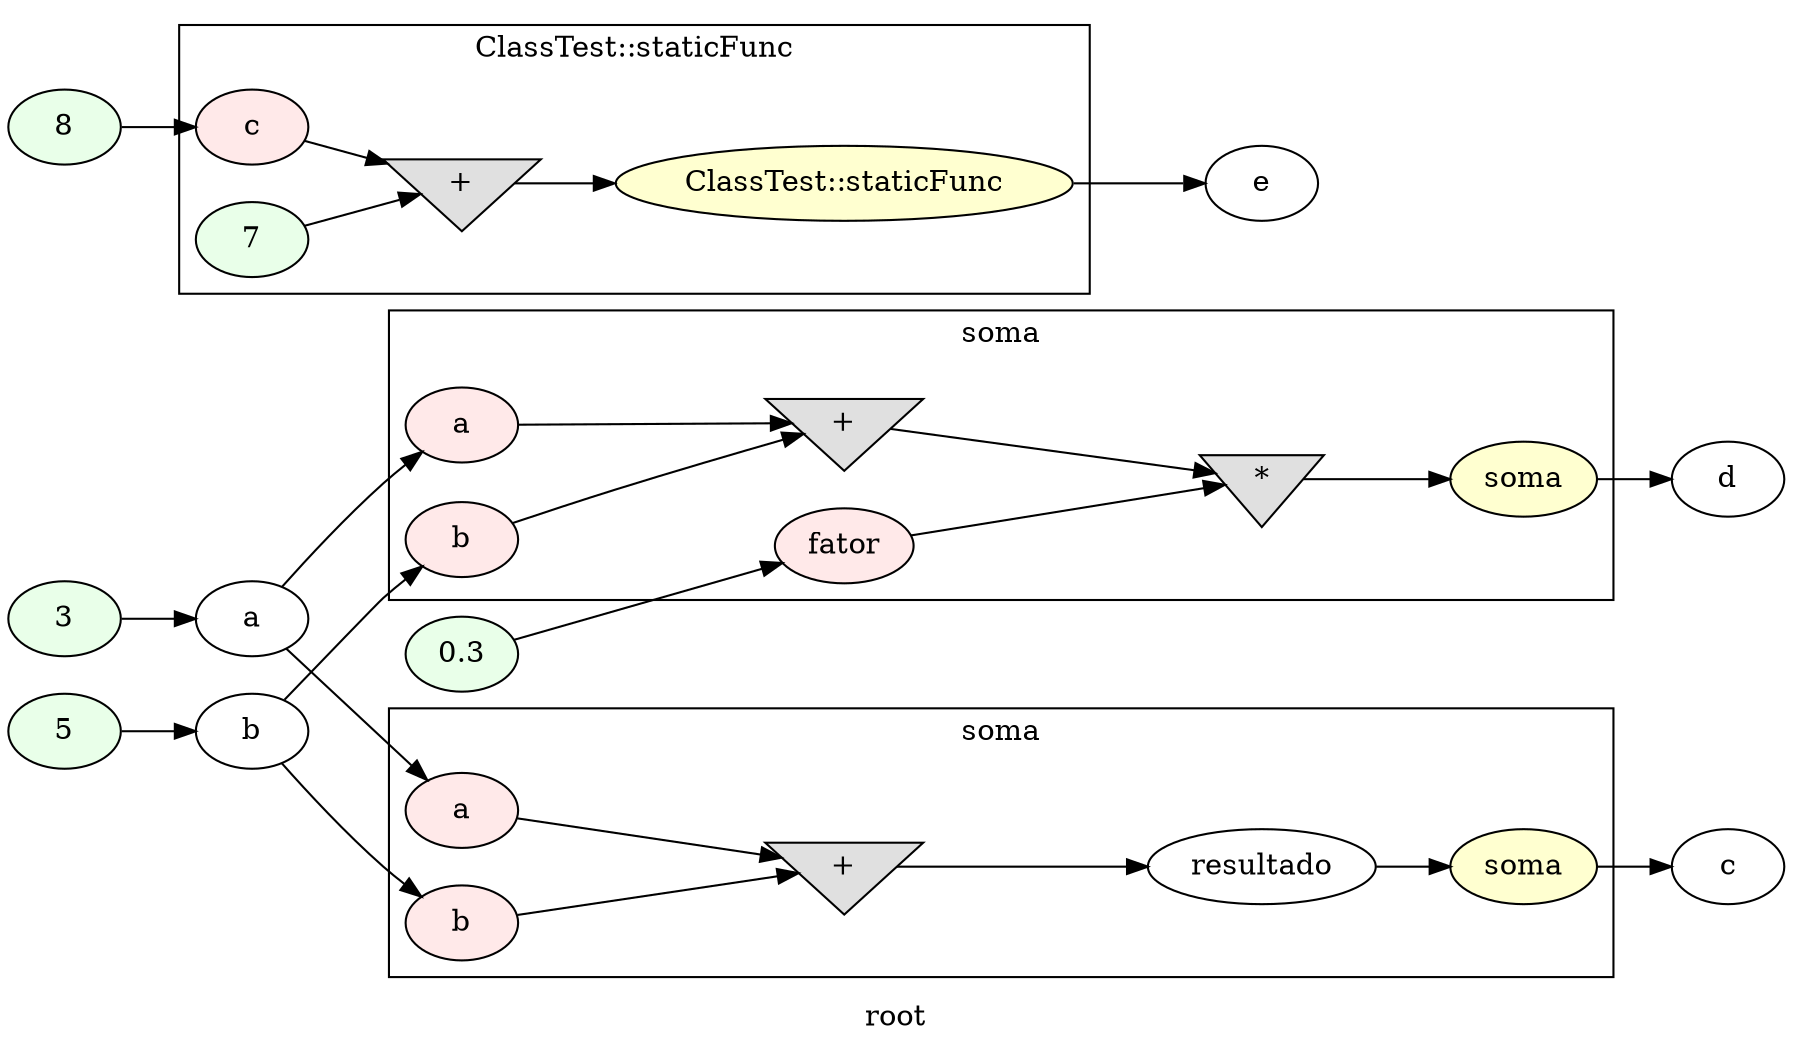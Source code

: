 digraph G
{
rankdir=LR;
label = "root";
	node_000016 [ label = "3", style=filled, fillcolor="#E9FFE9", startingline=25 ]
	node_000017 [ label = "a", startingline=25 ]
	node_000018 [ label = "5", style=filled, fillcolor="#E9FFE9", startingline=26 ]
	node_000019 [ label = "b", startingline=26 ]
	node_000025 [ label = "c", startingline=27 ]
	node_000026 [ label = "0.3", style=filled, fillcolor="#E9FFE9", startingline=29 ]
	node_000033 [ label = "d", startingline=29 ]
	node_000034 [ label = "8", style=filled, fillcolor="#E9FFE9", startingline=31 ]
	node_000039 [ label = "e", startingline=31 ]
subgraph cluster_1 {
label = "soma";
parent = "G";
startingline = 27;
	node_000020 [ label = "a", style=filled, fillcolor="#FFE9E9", startingline=2 ]
	node_000021 [ label = "b", style=filled, fillcolor="#FFE9E9", startingline=2 ]
	node_000022 [ label = "+", shape=invtriangle, style=filled, fillcolor="#E0E0E0", startingline=5 ]
	node_000023 [ label = "resultado", startingline=5 ]
	node_000024 [ label = "soma", style=filled, fillcolor="#FFFFD0", startingline=6 ]
}
subgraph cluster_2 {
label = "soma";
parent = "G";
startingline = 29;
	node_000027 [ label = "a", style=filled, fillcolor="#FFE9E9", startingline=9 ]
	node_000028 [ label = "b", style=filled, fillcolor="#FFE9E9", startingline=9 ]
	node_000029 [ label = "fator", style=filled, fillcolor="#FFE9E9", startingline=9 ]
	node_000030 [ label = "+", shape=invtriangle, style=filled, fillcolor="#E0E0E0", startingline=11 ]
	node_000031 [ label = "*", shape=invtriangle, style=filled, fillcolor="#E0E0E0", startingline=11 ]
	node_000032 [ label = "soma", style=filled, fillcolor="#FFFFD0", startingline=11 ]
}
subgraph cluster_3 {
label = "ClassTest::staticFunc";
parent = "G";
startingline = 31;
	node_000035 [ label = "c", style=filled, fillcolor="#FFE9E9", startingline=16 ]
	node_000036 [ label = "7", style=filled, fillcolor="#E9FFE9", startingline=18 ]
	node_000037 [ label = "+", shape=invtriangle, style=filled, fillcolor="#E0E0E0", startingline=18 ]
	node_000038 [ label = "ClassTest::staticFunc", style=filled, fillcolor="#FFFFD0", startingline=18 ]
}
	node_000016 -> node_000017
	node_000017 -> node_000020
	node_000017 -> node_000027
	node_000018 -> node_000019
	node_000019 -> node_000021
	node_000019 -> node_000028
	node_000026 -> node_000029
	node_000034 -> node_000035
	node_000020 -> node_000022
	node_000021 -> node_000022
	node_000022 -> node_000023
	node_000023 -> node_000024
	node_000024 -> node_000025
	node_000027 -> node_000030
	node_000028 -> node_000030
	node_000029 -> node_000031
	node_000030 -> node_000031
	node_000031 -> node_000032
	node_000032 -> node_000033
	node_000035 -> node_000037
	node_000036 -> node_000037
	node_000037 -> node_000038
	node_000038 -> node_000039
}
